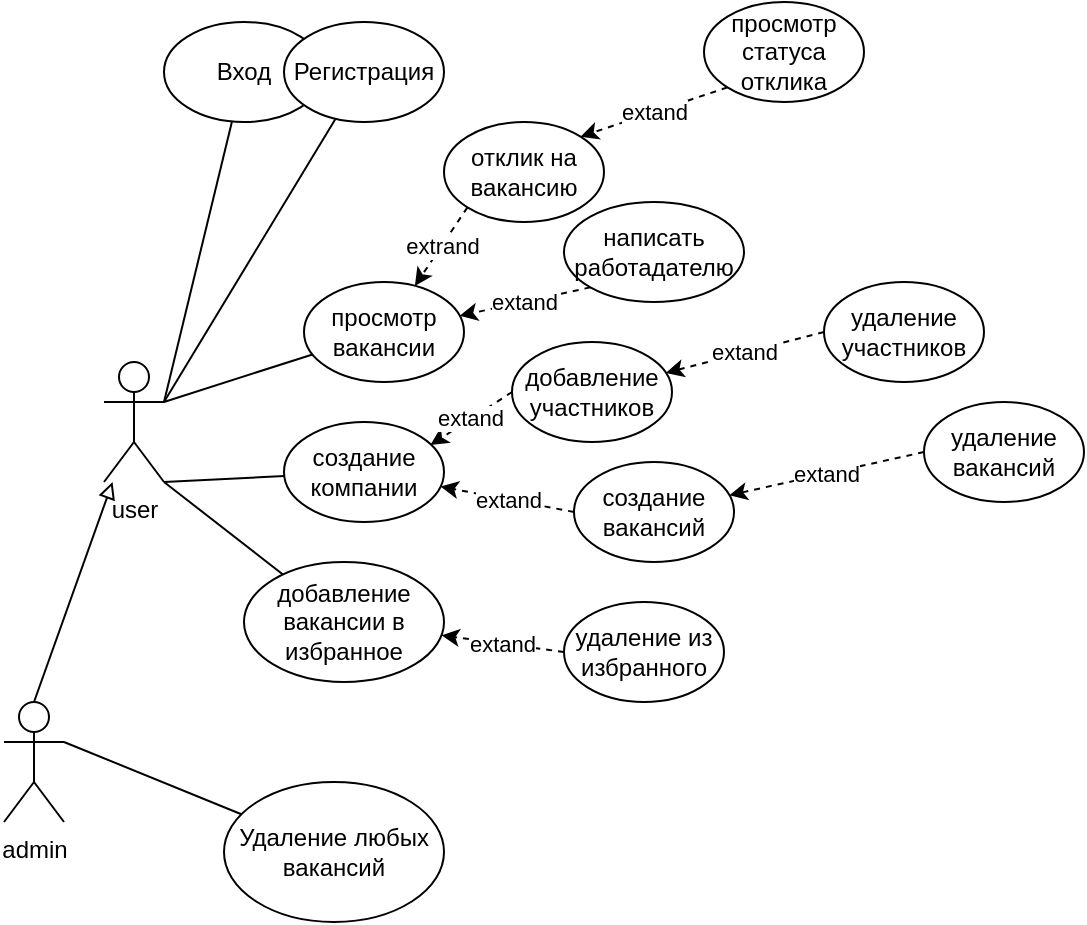 <mxfile version="21.0.10" type="device"><diagram name="Страница 1" id="A6TMS1nrHtQu4oxLbM9m"><mxGraphModel dx="702" dy="614" grid="1" gridSize="10" guides="1" tooltips="1" connect="1" arrows="1" fold="1" page="1" pageScale="1" pageWidth="827" pageHeight="1169" math="0" shadow="0"><root><mxCell id="0"/><mxCell id="1" parent="0"/><mxCell id="olXJ-ntnNaOB9atKdD1z-8" style="rounded=0;orthogonalLoop=1;jettySize=auto;html=1;exitX=1;exitY=0.333;exitDx=0;exitDy=0;exitPerimeter=0;endArrow=none;endFill=0;" parent="1" source="olXJ-ntnNaOB9atKdD1z-1" target="olXJ-ntnNaOB9atKdD1z-6" edge="1"><mxGeometry relative="1" as="geometry"/></mxCell><mxCell id="olXJ-ntnNaOB9atKdD1z-9" style="rounded=0;orthogonalLoop=1;jettySize=auto;html=1;exitX=1;exitY=0.333;exitDx=0;exitDy=0;exitPerimeter=0;endArrow=none;endFill=0;" parent="1" source="olXJ-ntnNaOB9atKdD1z-1" target="olXJ-ntnNaOB9atKdD1z-7" edge="1"><mxGeometry relative="1" as="geometry"/></mxCell><mxCell id="_ALvzkPsY7WQmrjO9KKN-4" style="rounded=0;orthogonalLoop=1;jettySize=auto;html=1;exitX=1;exitY=0.333;exitDx=0;exitDy=0;exitPerimeter=0;endArrow=none;endFill=0;" parent="1" source="olXJ-ntnNaOB9atKdD1z-1" target="_ALvzkPsY7WQmrjO9KKN-3" edge="1"><mxGeometry relative="1" as="geometry"/></mxCell><mxCell id="_ALvzkPsY7WQmrjO9KKN-15" style="rounded=0;orthogonalLoop=1;jettySize=auto;html=1;exitX=1;exitY=1;exitDx=0;exitDy=0;exitPerimeter=0;endArrow=none;endFill=0;" parent="1" source="olXJ-ntnNaOB9atKdD1z-1" target="_ALvzkPsY7WQmrjO9KKN-13" edge="1"><mxGeometry relative="1" as="geometry"/></mxCell><mxCell id="_ALvzkPsY7WQmrjO9KKN-28" style="rounded=0;orthogonalLoop=1;jettySize=auto;html=1;exitX=1;exitY=1;exitDx=0;exitDy=0;exitPerimeter=0;endArrow=none;endFill=0;" parent="1" source="olXJ-ntnNaOB9atKdD1z-1" target="_ALvzkPsY7WQmrjO9KKN-24" edge="1"><mxGeometry relative="1" as="geometry"/></mxCell><mxCell id="olXJ-ntnNaOB9atKdD1z-1" value="user" style="shape=umlActor;verticalLabelPosition=bottom;verticalAlign=top;html=1;outlineConnect=0;" parent="1" vertex="1"><mxGeometry x="130" y="240" width="30" height="60" as="geometry"/></mxCell><mxCell id="aAa1fGjQ6lhY1toO6P-Q-4" style="rounded=0;orthogonalLoop=1;jettySize=auto;html=1;exitX=1;exitY=0.333;exitDx=0;exitDy=0;exitPerimeter=0;endArrow=none;endFill=0;" edge="1" parent="1" source="olXJ-ntnNaOB9atKdD1z-5" target="zwhpX06Juh4G5syZyjbn-1"><mxGeometry relative="1" as="geometry"/></mxCell><mxCell id="olXJ-ntnNaOB9atKdD1z-5" value="admin" style="shape=umlActor;verticalLabelPosition=bottom;verticalAlign=top;html=1;outlineConnect=0;" parent="1" vertex="1"><mxGeometry x="80" y="410" width="30" height="60" as="geometry"/></mxCell><mxCell id="olXJ-ntnNaOB9atKdD1z-6" value="Вход" style="ellipse;whiteSpace=wrap;html=1;" parent="1" vertex="1"><mxGeometry x="160" y="70" width="80" height="50" as="geometry"/></mxCell><mxCell id="olXJ-ntnNaOB9atKdD1z-7" value="Регистрация" style="ellipse;whiteSpace=wrap;html=1;" parent="1" vertex="1"><mxGeometry x="220" y="70" width="80" height="50" as="geometry"/></mxCell><mxCell id="_ALvzkPsY7WQmrjO9KKN-1" value="" style="endArrow=block;html=1;rounded=0;exitX=0.5;exitY=0;exitDx=0;exitDy=0;exitPerimeter=0;endFill=0;" parent="1" source="olXJ-ntnNaOB9atKdD1z-5" target="olXJ-ntnNaOB9atKdD1z-1" edge="1"><mxGeometry width="50" height="50" relative="1" as="geometry"><mxPoint x="110" y="380" as="sourcePoint"/><mxPoint x="150" y="320" as="targetPoint"/></mxGeometry></mxCell><mxCell id="_ALvzkPsY7WQmrjO9KKN-3" value="просмотр вакансии" style="ellipse;whiteSpace=wrap;html=1;" parent="1" vertex="1"><mxGeometry x="230" y="200" width="80" height="50" as="geometry"/></mxCell><mxCell id="zwhpX06Juh4G5syZyjbn-5" value="extrand" style="rounded=0;orthogonalLoop=1;jettySize=auto;html=1;exitX=0;exitY=1;exitDx=0;exitDy=0;dashed=1;" parent="1" source="_ALvzkPsY7WQmrjO9KKN-6" target="_ALvzkPsY7WQmrjO9KKN-3" edge="1"><mxGeometry relative="1" as="geometry"/></mxCell><mxCell id="_ALvzkPsY7WQmrjO9KKN-6" value="отклик на вакансию" style="ellipse;whiteSpace=wrap;html=1;" parent="1" vertex="1"><mxGeometry x="300" y="120" width="80" height="50" as="geometry"/></mxCell><mxCell id="zwhpX06Juh4G5syZyjbn-6" value="extand" style="rounded=0;orthogonalLoop=1;jettySize=auto;html=1;exitX=0;exitY=1;exitDx=0;exitDy=0;dashed=1;" parent="1" source="_ALvzkPsY7WQmrjO9KKN-9" target="_ALvzkPsY7WQmrjO9KKN-3" edge="1"><mxGeometry relative="1" as="geometry"/></mxCell><mxCell id="_ALvzkPsY7WQmrjO9KKN-9" value="написать работадателю" style="ellipse;whiteSpace=wrap;html=1;" parent="1" vertex="1"><mxGeometry x="360" y="160" width="90" height="50" as="geometry"/></mxCell><mxCell id="_ALvzkPsY7WQmrjO9KKN-13" value="создание компании" style="ellipse;whiteSpace=wrap;html=1;" parent="1" vertex="1"><mxGeometry x="220" y="270" width="80" height="50" as="geometry"/></mxCell><mxCell id="zwhpX06Juh4G5syZyjbn-7" value="extand" style="rounded=0;orthogonalLoop=1;jettySize=auto;html=1;exitX=0;exitY=0.5;exitDx=0;exitDy=0;entryX=0.915;entryY=0.231;entryDx=0;entryDy=0;entryPerimeter=0;dashed=1;" parent="1" source="_ALvzkPsY7WQmrjO9KKN-14" target="_ALvzkPsY7WQmrjO9KKN-13" edge="1"><mxGeometry relative="1" as="geometry"/></mxCell><mxCell id="_ALvzkPsY7WQmrjO9KKN-14" value="добавление участников" style="ellipse;whiteSpace=wrap;html=1;" parent="1" vertex="1"><mxGeometry x="334" y="230" width="80" height="50" as="geometry"/></mxCell><mxCell id="aAa1fGjQ6lhY1toO6P-Q-7" value="extand" style="rounded=0;orthogonalLoop=1;jettySize=auto;html=1;exitX=0;exitY=0.5;exitDx=0;exitDy=0;dashed=1;" edge="1" parent="1" source="_ALvzkPsY7WQmrjO9KKN-17" target="_ALvzkPsY7WQmrjO9KKN-14"><mxGeometry relative="1" as="geometry"/></mxCell><mxCell id="_ALvzkPsY7WQmrjO9KKN-17" value="удаление участников" style="ellipse;whiteSpace=wrap;html=1;" parent="1" vertex="1"><mxGeometry x="490" y="200" width="80" height="50" as="geometry"/></mxCell><mxCell id="zwhpX06Juh4G5syZyjbn-8" value="extand" style="rounded=0;orthogonalLoop=1;jettySize=auto;html=1;exitX=0;exitY=0.5;exitDx=0;exitDy=0;dashed=1;" parent="1" source="_ALvzkPsY7WQmrjO9KKN-20" target="_ALvzkPsY7WQmrjO9KKN-13" edge="1"><mxGeometry relative="1" as="geometry"/></mxCell><mxCell id="_ALvzkPsY7WQmrjO9KKN-20" value="cоздание вакансий" style="ellipse;whiteSpace=wrap;html=1;" parent="1" vertex="1"><mxGeometry x="365" y="290" width="80" height="50" as="geometry"/></mxCell><mxCell id="aAa1fGjQ6lhY1toO6P-Q-8" value="extand" style="rounded=0;orthogonalLoop=1;jettySize=auto;html=1;exitX=0;exitY=0.5;exitDx=0;exitDy=0;dashed=1;" edge="1" parent="1" source="_ALvzkPsY7WQmrjO9KKN-22" target="_ALvzkPsY7WQmrjO9KKN-20"><mxGeometry relative="1" as="geometry"/></mxCell><mxCell id="_ALvzkPsY7WQmrjO9KKN-22" value="удаление вакансий" style="ellipse;whiteSpace=wrap;html=1;" parent="1" vertex="1"><mxGeometry x="540" y="260" width="80" height="50" as="geometry"/></mxCell><mxCell id="_ALvzkPsY7WQmrjO9KKN-24" value="добавление вакансии в избранное" style="ellipse;whiteSpace=wrap;html=1;" parent="1" vertex="1"><mxGeometry x="200" y="340" width="100" height="60" as="geometry"/></mxCell><mxCell id="aAa1fGjQ6lhY1toO6P-Q-9" value="extand" style="rounded=0;orthogonalLoop=1;jettySize=auto;html=1;exitX=0;exitY=0.5;exitDx=0;exitDy=0;dashed=1;" edge="1" parent="1" source="_ALvzkPsY7WQmrjO9KKN-26" target="_ALvzkPsY7WQmrjO9KKN-24"><mxGeometry relative="1" as="geometry"/></mxCell><mxCell id="_ALvzkPsY7WQmrjO9KKN-26" value="удаление из избранного" style="ellipse;whiteSpace=wrap;html=1;" parent="1" vertex="1"><mxGeometry x="360" y="360" width="80" height="50" as="geometry"/></mxCell><mxCell id="aAa1fGjQ6lhY1toO6P-Q-6" value="extand" style="rounded=0;orthogonalLoop=1;jettySize=auto;html=1;exitX=0;exitY=1;exitDx=0;exitDy=0;entryX=1;entryY=0;entryDx=0;entryDy=0;dashed=1;" edge="1" parent="1" source="_ALvzkPsY7WQmrjO9KKN-30" target="_ALvzkPsY7WQmrjO9KKN-6"><mxGeometry relative="1" as="geometry"/></mxCell><mxCell id="_ALvzkPsY7WQmrjO9KKN-30" value="просмотр статуса отклика" style="ellipse;whiteSpace=wrap;html=1;" parent="1" vertex="1"><mxGeometry x="430" y="60" width="80" height="50" as="geometry"/></mxCell><mxCell id="zwhpX06Juh4G5syZyjbn-1" value="Удаление любых вакансий" style="ellipse;whiteSpace=wrap;html=1;" parent="1" vertex="1"><mxGeometry x="190" y="450" width="110" height="70" as="geometry"/></mxCell></root></mxGraphModel></diagram></mxfile>